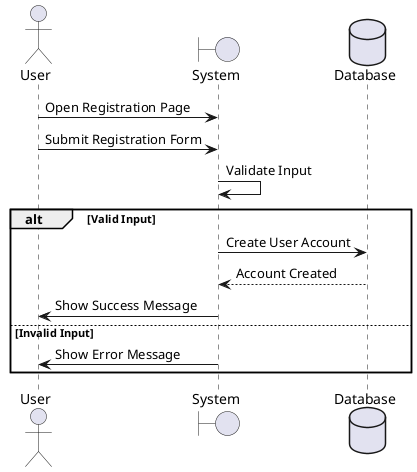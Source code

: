 @startuml
actor User
boundary System
database Database

User -> System: Open Registration Page
User -> System: Submit Registration Form
System -> System: Validate Input
alt Valid Input
    System -> Database: Create User Account
    Database --> System: Account Created
    System -> User: Show Success Message
else Invalid Input
    System -> User: Show Error Message
end
@enduml
